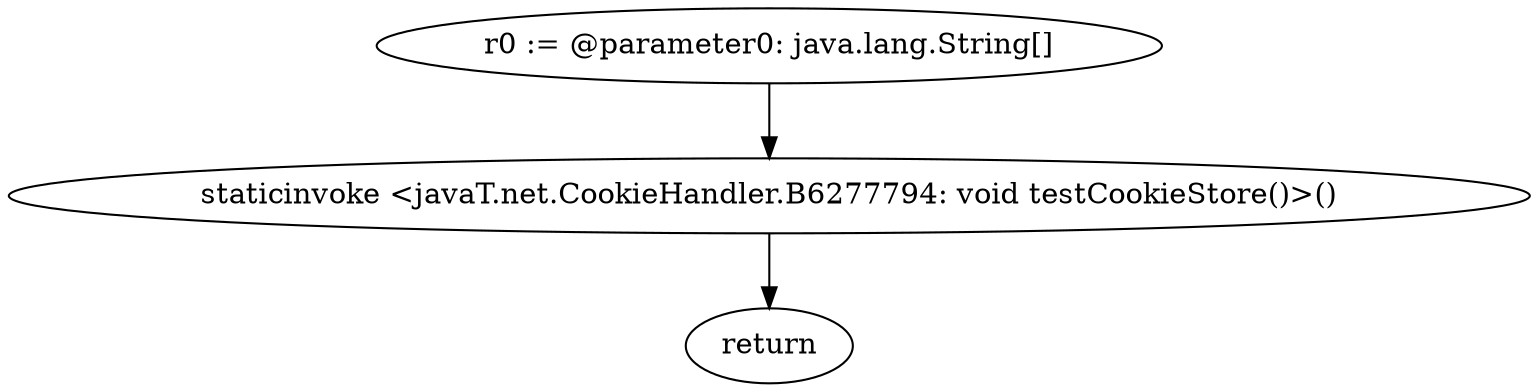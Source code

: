 digraph "unitGraph" {
    "r0 := @parameter0: java.lang.String[]"
    "staticinvoke <javaT.net.CookieHandler.B6277794: void testCookieStore()>()"
    "return"
    "r0 := @parameter0: java.lang.String[]"->"staticinvoke <javaT.net.CookieHandler.B6277794: void testCookieStore()>()";
    "staticinvoke <javaT.net.CookieHandler.B6277794: void testCookieStore()>()"->"return";
}
